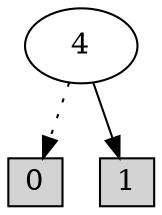 digraph G {
0 [shape=box, label="0", style=filled, shape=box, height=0.3, width=0.3];
1 [shape=box, label="1", style=filled, shape=box, height=0.3, width=0.3];
10 [label="4"];
10 -> 0 [style=dotted];
10 -> 1 [style=filled];
}

